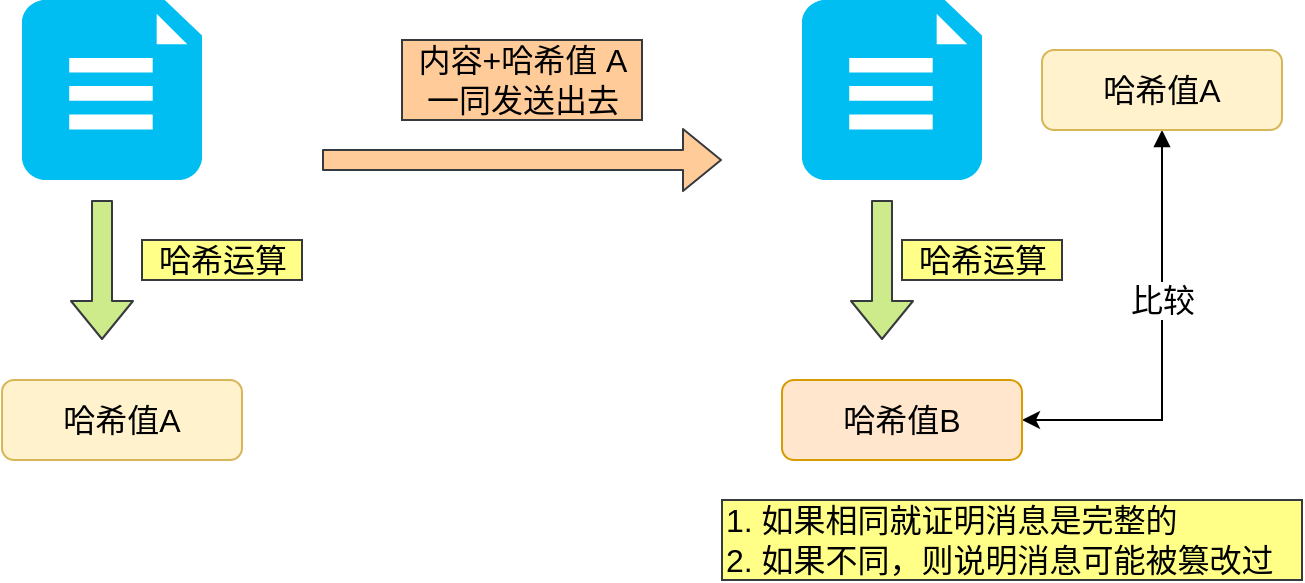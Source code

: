 <mxfile version="14.9.2" type="github">
  <diagram id="Ms9xfb1MAtSLR_JwPrsC" name="Page-1">
    <mxGraphModel dx="1422" dy="794" grid="1" gridSize="10" guides="1" tooltips="1" connect="1" arrows="1" fold="1" page="1" pageScale="1" pageWidth="827" pageHeight="1169" math="0" shadow="0">
      <root>
        <mxCell id="0" />
        <mxCell id="1" parent="0" />
        <mxCell id="4vJ_d8DM7VvG51iMcIHR-1" value="" style="verticalLabelPosition=bottom;html=1;verticalAlign=top;align=center;strokeColor=none;fillColor=#00BEF2;shape=mxgraph.azure.file_2;pointerEvents=1;fontSize=16;" vertex="1" parent="1">
          <mxGeometry x="180" y="210" width="90" height="90" as="geometry" />
        </mxCell>
        <mxCell id="4vJ_d8DM7VvG51iMcIHR-2" value="" style="shape=flexArrow;endArrow=classic;html=1;fontSize=16;fillColor=#cdeb8b;strokeColor=#36393d;" edge="1" parent="1">
          <mxGeometry width="50" height="50" relative="1" as="geometry">
            <mxPoint x="220" y="310" as="sourcePoint" />
            <mxPoint x="220" y="380" as="targetPoint" />
          </mxGeometry>
        </mxCell>
        <mxCell id="4vJ_d8DM7VvG51iMcIHR-3" value="哈希运算" style="text;html=1;align=center;verticalAlign=middle;resizable=0;points=[];autosize=1;strokeColor=#36393d;fontSize=16;fillColor=#ffff88;" vertex="1" parent="1">
          <mxGeometry x="240" y="330" width="80" height="20" as="geometry" />
        </mxCell>
        <mxCell id="4vJ_d8DM7VvG51iMcIHR-5" value="哈希值A" style="rounded=1;whiteSpace=wrap;html=1;fontSize=16;fillColor=#fff2cc;strokeColor=#d6b656;" vertex="1" parent="1">
          <mxGeometry x="170" y="400" width="120" height="40" as="geometry" />
        </mxCell>
        <mxCell id="4vJ_d8DM7VvG51iMcIHR-6" value="" style="shape=flexArrow;endArrow=classic;html=1;fontSize=16;fillColor=#ffcc99;strokeColor=#36393d;" edge="1" parent="1">
          <mxGeometry width="50" height="50" relative="1" as="geometry">
            <mxPoint x="330" y="290" as="sourcePoint" />
            <mxPoint x="530" y="290" as="targetPoint" />
          </mxGeometry>
        </mxCell>
        <mxCell id="4vJ_d8DM7VvG51iMcIHR-8" value="" style="verticalLabelPosition=bottom;html=1;verticalAlign=top;align=center;strokeColor=none;fillColor=#00BEF2;shape=mxgraph.azure.file_2;pointerEvents=1;fontSize=16;" vertex="1" parent="1">
          <mxGeometry x="570" y="210" width="90" height="90" as="geometry" />
        </mxCell>
        <mxCell id="4vJ_d8DM7VvG51iMcIHR-9" value="" style="shape=flexArrow;endArrow=classic;html=1;fontSize=16;fillColor=#cdeb8b;strokeColor=#36393d;" edge="1" parent="1">
          <mxGeometry width="50" height="50" relative="1" as="geometry">
            <mxPoint x="610" y="310" as="sourcePoint" />
            <mxPoint x="610" y="380" as="targetPoint" />
          </mxGeometry>
        </mxCell>
        <mxCell id="4vJ_d8DM7VvG51iMcIHR-10" value="哈希运算" style="text;html=1;align=center;verticalAlign=middle;resizable=0;points=[];autosize=1;strokeColor=#36393d;fontSize=16;fillColor=#ffff88;" vertex="1" parent="1">
          <mxGeometry x="620" y="330" width="80" height="20" as="geometry" />
        </mxCell>
        <mxCell id="4vJ_d8DM7VvG51iMcIHR-14" value="比较" style="edgeStyle=orthogonalEdgeStyle;rounded=0;orthogonalLoop=1;jettySize=auto;html=1;entryX=0.5;entryY=1;entryDx=0;entryDy=0;fontSize=16;endArrow=block;endFill=1;startArrow=classic;startFill=1;" edge="1" parent="1" source="4vJ_d8DM7VvG51iMcIHR-11" target="4vJ_d8DM7VvG51iMcIHR-13">
          <mxGeometry x="0.209" relative="1" as="geometry">
            <mxPoint as="offset" />
          </mxGeometry>
        </mxCell>
        <mxCell id="4vJ_d8DM7VvG51iMcIHR-11" value="哈希值B" style="rounded=1;whiteSpace=wrap;html=1;fontSize=16;fillColor=#ffe6cc;strokeColor=#d79b00;" vertex="1" parent="1">
          <mxGeometry x="560" y="400" width="120" height="40" as="geometry" />
        </mxCell>
        <mxCell id="4vJ_d8DM7VvG51iMcIHR-13" value="哈希值A" style="rounded=1;whiteSpace=wrap;html=1;fontSize=16;fillColor=#fff2cc;strokeColor=#d6b656;" vertex="1" parent="1">
          <mxGeometry x="690" y="235" width="120" height="40" as="geometry" />
        </mxCell>
        <mxCell id="4vJ_d8DM7VvG51iMcIHR-15" value="1. 如果相同就证明消息是完整的&lt;br&gt;2. 如果不同，则说明消息可能被篡改过" style="text;html=1;align=left;verticalAlign=middle;resizable=0;points=[];autosize=1;strokeColor=#36393d;fontSize=16;fillColor=#ffff88;" vertex="1" parent="1">
          <mxGeometry x="530" y="460" width="290" height="40" as="geometry" />
        </mxCell>
        <mxCell id="4vJ_d8DM7VvG51iMcIHR-16" value="内容+哈希值 A&lt;br&gt;一同发送出去" style="text;html=1;align=center;verticalAlign=middle;resizable=0;points=[];autosize=1;strokeColor=#36393d;fontSize=16;fillColor=#ffcc99;" vertex="1" parent="1">
          <mxGeometry x="370" y="230" width="120" height="40" as="geometry" />
        </mxCell>
      </root>
    </mxGraphModel>
  </diagram>
</mxfile>
